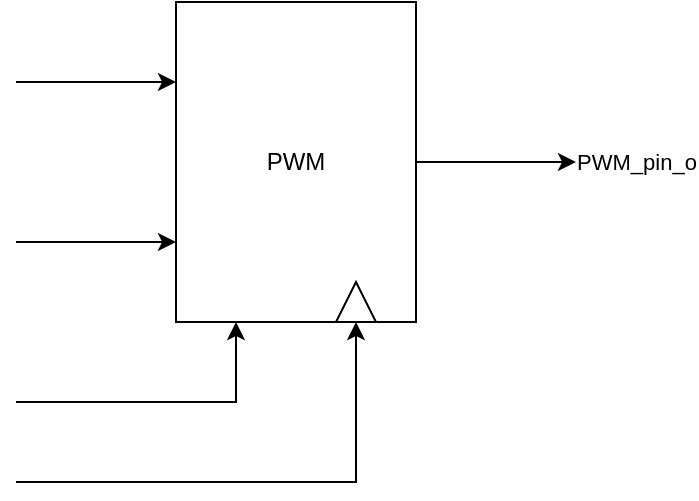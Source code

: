 <mxfile version="22.1.11" type="device">
  <diagram name="Seite-1" id="FvU47FztZcyPFTcKkgmX">
    <mxGraphModel dx="560" dy="328" grid="1" gridSize="10" guides="1" tooltips="1" connect="1" arrows="1" fold="1" page="1" pageScale="1" pageWidth="827" pageHeight="1169" math="0" shadow="0">
      <root>
        <mxCell id="0" />
        <mxCell id="1" parent="0" />
        <mxCell id="8kljisE9YNVIrog83q0K-3" style="edgeStyle=orthogonalEdgeStyle;rounded=0;orthogonalLoop=1;jettySize=auto;html=1;exitX=1;exitY=0.5;exitDx=0;exitDy=0;" edge="1" parent="1" source="8kljisE9YNVIrog83q0K-2">
          <mxGeometry relative="1" as="geometry">
            <mxPoint x="480" y="200" as="targetPoint" />
          </mxGeometry>
        </mxCell>
        <mxCell id="8kljisE9YNVIrog83q0K-5" value="PWM_pin_o" style="edgeLabel;html=1;align=center;verticalAlign=middle;resizable=0;points=[];" vertex="1" connectable="0" parent="8kljisE9YNVIrog83q0K-3">
          <mxGeometry x="0.026" y="-1" relative="1" as="geometry">
            <mxPoint x="69" y="-2" as="offset" />
          </mxGeometry>
        </mxCell>
        <mxCell id="8kljisE9YNVIrog83q0K-9" style="edgeStyle=orthogonalEdgeStyle;rounded=0;orthogonalLoop=1;jettySize=auto;html=1;exitX=0.75;exitY=1;exitDx=0;exitDy=0;startArrow=classic;startFill=1;endArrow=none;endFill=0;" edge="1" parent="1" source="8kljisE9YNVIrog83q0K-2">
          <mxGeometry relative="1" as="geometry">
            <mxPoint x="200" y="360" as="targetPoint" />
            <Array as="points">
              <mxPoint x="370" y="360" />
            </Array>
          </mxGeometry>
        </mxCell>
        <mxCell id="8kljisE9YNVIrog83q0K-10" style="edgeStyle=orthogonalEdgeStyle;rounded=0;orthogonalLoop=1;jettySize=auto;html=1;exitX=0.25;exitY=1;exitDx=0;exitDy=0;startArrow=classic;startFill=1;endArrow=none;endFill=0;" edge="1" parent="1" source="8kljisE9YNVIrog83q0K-2">
          <mxGeometry relative="1" as="geometry">
            <mxPoint x="200" y="320" as="targetPoint" />
            <Array as="points">
              <mxPoint x="310" y="320" />
            </Array>
          </mxGeometry>
        </mxCell>
        <mxCell id="8kljisE9YNVIrog83q0K-11" style="edgeStyle=orthogonalEdgeStyle;rounded=0;orthogonalLoop=1;jettySize=auto;html=1;exitX=0;exitY=0.25;exitDx=0;exitDy=0;startArrow=classic;startFill=1;endArrow=none;endFill=0;" edge="1" parent="1" source="8kljisE9YNVIrog83q0K-2">
          <mxGeometry relative="1" as="geometry">
            <mxPoint x="200" y="160" as="targetPoint" />
          </mxGeometry>
        </mxCell>
        <mxCell id="8kljisE9YNVIrog83q0K-13" style="edgeStyle=orthogonalEdgeStyle;rounded=0;orthogonalLoop=1;jettySize=auto;html=1;exitX=0;exitY=0.75;exitDx=0;exitDy=0;startArrow=classic;startFill=1;endArrow=none;endFill=0;" edge="1" parent="1" source="8kljisE9YNVIrog83q0K-2">
          <mxGeometry relative="1" as="geometry">
            <mxPoint x="200" y="240" as="targetPoint" />
          </mxGeometry>
        </mxCell>
        <mxCell id="8kljisE9YNVIrog83q0K-2" value="PWM" style="whiteSpace=wrap;html=1;" vertex="1" parent="1">
          <mxGeometry x="280" y="120" width="120" height="160" as="geometry" />
        </mxCell>
        <mxCell id="8kljisE9YNVIrog83q0K-7" value="" style="triangle;whiteSpace=wrap;html=1;rotation=-90;" vertex="1" parent="1">
          <mxGeometry x="360" y="260" width="20" height="20" as="geometry" />
        </mxCell>
      </root>
    </mxGraphModel>
  </diagram>
</mxfile>
